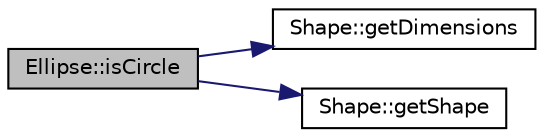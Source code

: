 digraph "Ellipse::isCircle"
{
  edge [fontname="Helvetica",fontsize="10",labelfontname="Helvetica",labelfontsize="10"];
  node [fontname="Helvetica",fontsize="10",shape=record];
  rankdir="LR";
  Node1 [label="Ellipse::isCircle",height=0.2,width=0.4,color="black", fillcolor="grey75", style="filled", fontcolor="black"];
  Node1 -> Node2 [color="midnightblue",fontsize="10",style="solid",fontname="Helvetica"];
  Node2 [label="Shape::getDimensions",height=0.2,width=0.4,color="black", fillcolor="white", style="filled",URL="$classShape.html#a6ab7f82dd146b522b981fd5b5451f3dd",tooltip="Method getDimensions: Class Shape  This method will return the vector of ints which stores the dimens..."];
  Node1 -> Node3 [color="midnightblue",fontsize="10",style="solid",fontname="Helvetica"];
  Node3 [label="Shape::getShape",height=0.2,width=0.4,color="black", fillcolor="white", style="filled",URL="$classShape.html#a558bed85fed8077108f17fe4c7ce38aa",tooltip="Method getShape: Class Shape  This method will return the ShapeType of the calling shape..."];
}
